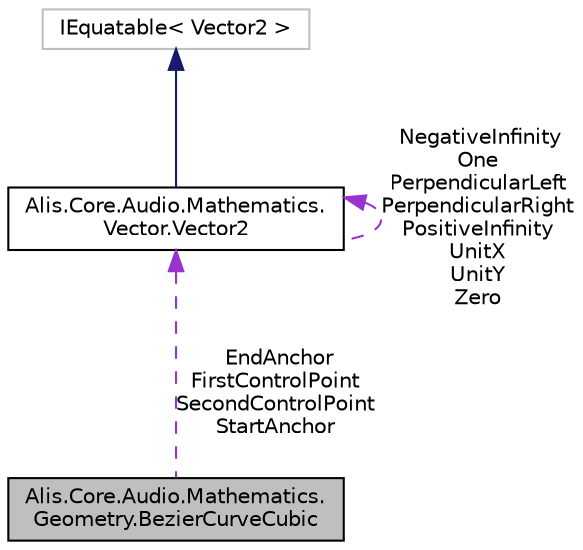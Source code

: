 digraph "Alis.Core.Audio.Mathematics.Geometry.BezierCurveCubic"
{
 // LATEX_PDF_SIZE
  edge [fontname="Helvetica",fontsize="10",labelfontname="Helvetica",labelfontsize="10"];
  node [fontname="Helvetica",fontsize="10",shape=record];
  Node1 [label="Alis.Core.Audio.Mathematics.\lGeometry.BezierCurveCubic",height=0.2,width=0.4,color="black", fillcolor="grey75", style="filled", fontcolor="black",tooltip="Represents a cubic bezier curve with two anchor and two control points."];
  Node2 -> Node1 [dir="back",color="darkorchid3",fontsize="10",style="dashed",label=" EndAnchor\nFirstControlPoint\nSecondControlPoint\nStartAnchor" ,fontname="Helvetica"];
  Node2 [label="Alis.Core.Audio.Mathematics.\lVector.Vector2",height=0.2,width=0.4,color="black", fillcolor="white", style="filled",URL="$struct_alis_1_1_core_1_1_audio_1_1_mathematics_1_1_vector_1_1_vector2.html",tooltip="Represents a 2D vector using two single-precision floating-point numbers."];
  Node3 -> Node2 [dir="back",color="midnightblue",fontsize="10",style="solid",fontname="Helvetica"];
  Node3 [label="IEquatable\< Vector2 \>",height=0.2,width=0.4,color="grey75", fillcolor="white", style="filled",tooltip=" "];
  Node2 -> Node2 [dir="back",color="darkorchid3",fontsize="10",style="dashed",label=" NegativeInfinity\nOne\nPerpendicularLeft\nPerpendicularRight\nPositiveInfinity\nUnitX\nUnitY\nZero" ,fontname="Helvetica"];
}
